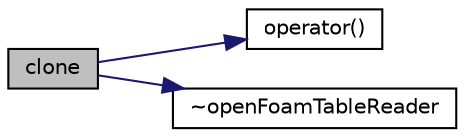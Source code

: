 digraph "clone"
{
  bgcolor="transparent";
  edge [fontname="Helvetica",fontsize="10",labelfontname="Helvetica",labelfontsize="10"];
  node [fontname="Helvetica",fontsize="10",shape=record];
  rankdir="LR";
  Node1 [label="clone",height=0.2,width=0.4,color="black", fillcolor="grey75", style="filled", fontcolor="black"];
  Node1 -> Node2 [color="midnightblue",fontsize="10",style="solid",fontname="Helvetica"];
  Node2 [label="operator()",height=0.2,width=0.4,color="black",URL="$a01757.html#ac2335e8dbee66a96625a4b86d7acbbcf",tooltip="Read the table. "];
  Node1 -> Node3 [color="midnightblue",fontsize="10",style="solid",fontname="Helvetica"];
  Node3 [label="~openFoamTableReader",height=0.2,width=0.4,color="black",URL="$a01757.html#ad40b391ee82c82861bb894720a2e7a56",tooltip="Destructor. "];
}
